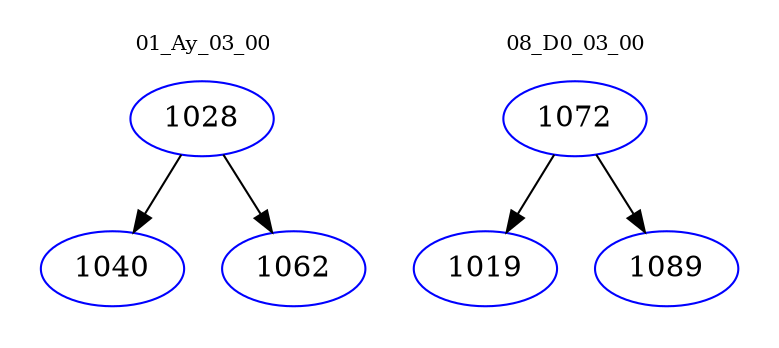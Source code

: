 digraph{
subgraph cluster_0 {
color = white
label = "01_Ay_03_00";
fontsize=10;
T0_1028 [label="1028", color="blue"]
T0_1028 -> T0_1040 [color="black"]
T0_1040 [label="1040", color="blue"]
T0_1028 -> T0_1062 [color="black"]
T0_1062 [label="1062", color="blue"]
}
subgraph cluster_1 {
color = white
label = "08_D0_03_00";
fontsize=10;
T1_1072 [label="1072", color="blue"]
T1_1072 -> T1_1019 [color="black"]
T1_1019 [label="1019", color="blue"]
T1_1072 -> T1_1089 [color="black"]
T1_1089 [label="1089", color="blue"]
}
}
